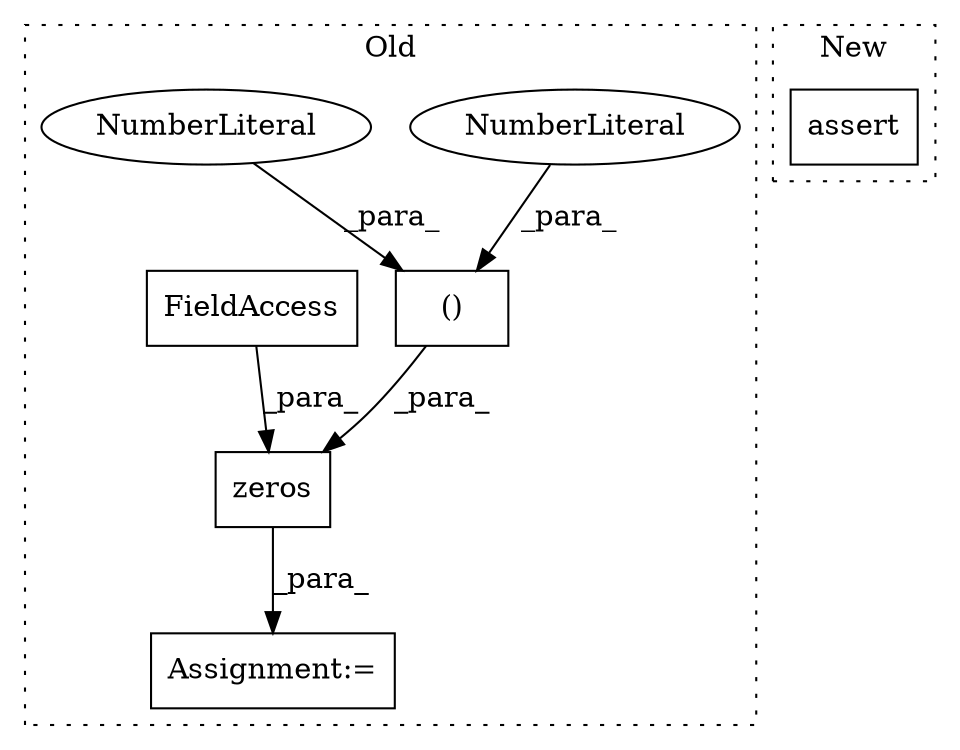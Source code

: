 digraph G {
subgraph cluster0 {
1 [label="zeros" a="32" s="290,328" l="11,1" shape="box"];
3 [label="Assignment:=" a="7" s="283" l="1" shape="box"];
4 [label="()" a="106" s="301" l="15" shape="box"];
5 [label="NumberLiteral" a="34" s="315" l="1" shape="ellipse"];
6 [label="NumberLiteral" a="34" s="301" l="1" shape="ellipse"];
7 [label="FieldAccess" a="22" s="318" l="10" shape="box"];
label = "Old";
style="dotted";
}
subgraph cluster1 {
2 [label="assert" a="6" s="2208" l="7" shape="box"];
label = "New";
style="dotted";
}
1 -> 3 [label="_para_"];
4 -> 1 [label="_para_"];
5 -> 4 [label="_para_"];
6 -> 4 [label="_para_"];
7 -> 1 [label="_para_"];
}